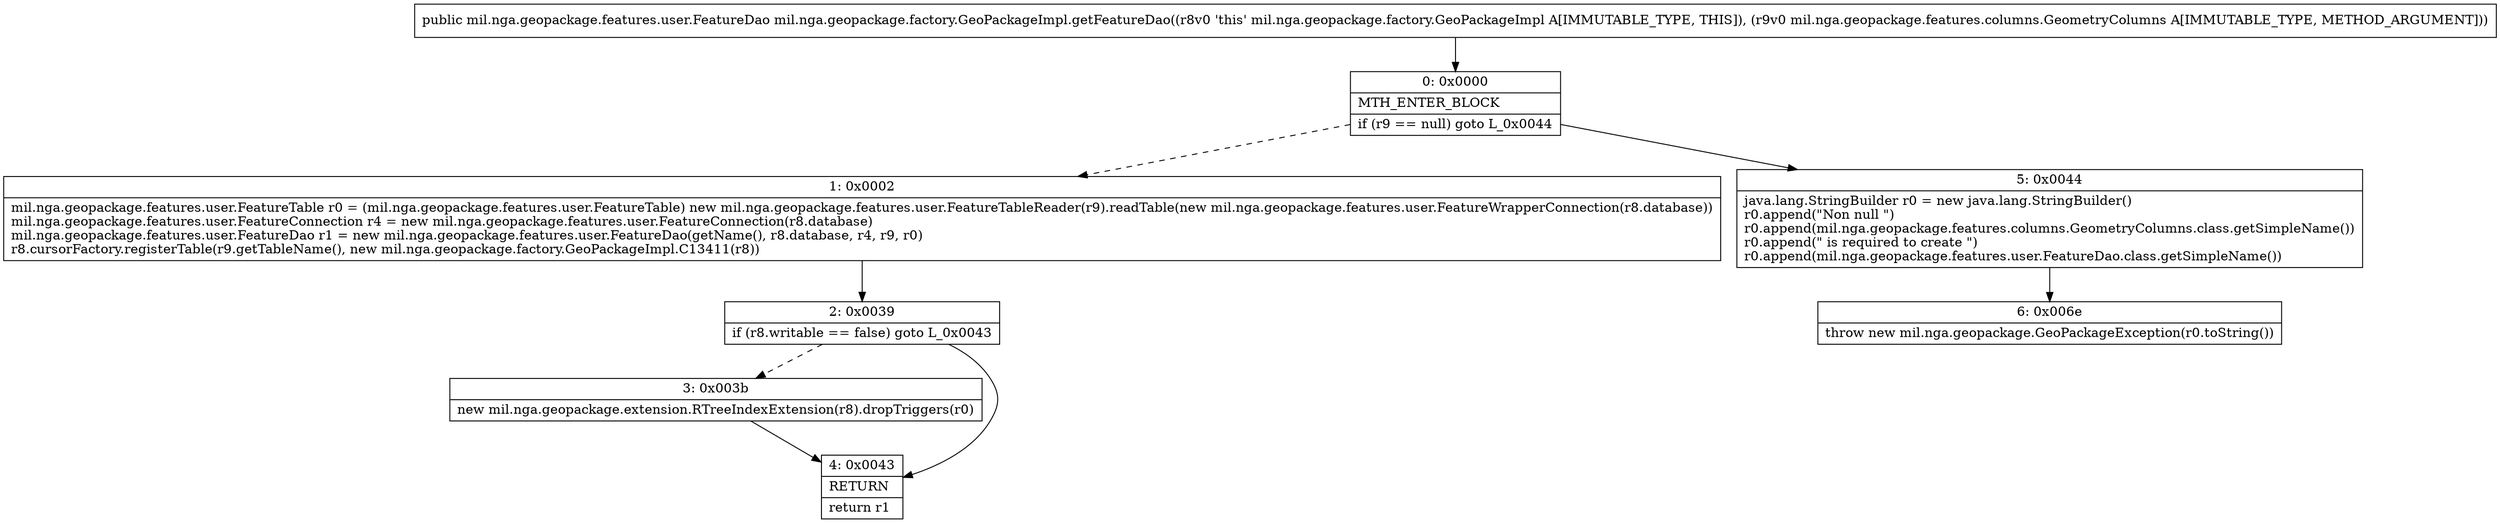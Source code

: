 digraph "CFG formil.nga.geopackage.factory.GeoPackageImpl.getFeatureDao(Lmil\/nga\/geopackage\/features\/columns\/GeometryColumns;)Lmil\/nga\/geopackage\/features\/user\/FeatureDao;" {
Node_0 [shape=record,label="{0\:\ 0x0000|MTH_ENTER_BLOCK\l|if (r9 == null) goto L_0x0044\l}"];
Node_1 [shape=record,label="{1\:\ 0x0002|mil.nga.geopackage.features.user.FeatureTable r0 = (mil.nga.geopackage.features.user.FeatureTable) new mil.nga.geopackage.features.user.FeatureTableReader(r9).readTable(new mil.nga.geopackage.features.user.FeatureWrapperConnection(r8.database))\lmil.nga.geopackage.features.user.FeatureConnection r4 = new mil.nga.geopackage.features.user.FeatureConnection(r8.database)\lmil.nga.geopackage.features.user.FeatureDao r1 = new mil.nga.geopackage.features.user.FeatureDao(getName(), r8.database, r4, r9, r0)\lr8.cursorFactory.registerTable(r9.getTableName(), new mil.nga.geopackage.factory.GeoPackageImpl.C13411(r8))\l}"];
Node_2 [shape=record,label="{2\:\ 0x0039|if (r8.writable == false) goto L_0x0043\l}"];
Node_3 [shape=record,label="{3\:\ 0x003b|new mil.nga.geopackage.extension.RTreeIndexExtension(r8).dropTriggers(r0)\l}"];
Node_4 [shape=record,label="{4\:\ 0x0043|RETURN\l|return r1\l}"];
Node_5 [shape=record,label="{5\:\ 0x0044|java.lang.StringBuilder r0 = new java.lang.StringBuilder()\lr0.append(\"Non null \")\lr0.append(mil.nga.geopackage.features.columns.GeometryColumns.class.getSimpleName())\lr0.append(\" is required to create \")\lr0.append(mil.nga.geopackage.features.user.FeatureDao.class.getSimpleName())\l}"];
Node_6 [shape=record,label="{6\:\ 0x006e|throw new mil.nga.geopackage.GeoPackageException(r0.toString())\l}"];
MethodNode[shape=record,label="{public mil.nga.geopackage.features.user.FeatureDao mil.nga.geopackage.factory.GeoPackageImpl.getFeatureDao((r8v0 'this' mil.nga.geopackage.factory.GeoPackageImpl A[IMMUTABLE_TYPE, THIS]), (r9v0 mil.nga.geopackage.features.columns.GeometryColumns A[IMMUTABLE_TYPE, METHOD_ARGUMENT])) }"];
MethodNode -> Node_0;
Node_0 -> Node_1[style=dashed];
Node_0 -> Node_5;
Node_1 -> Node_2;
Node_2 -> Node_3[style=dashed];
Node_2 -> Node_4;
Node_3 -> Node_4;
Node_5 -> Node_6;
}

